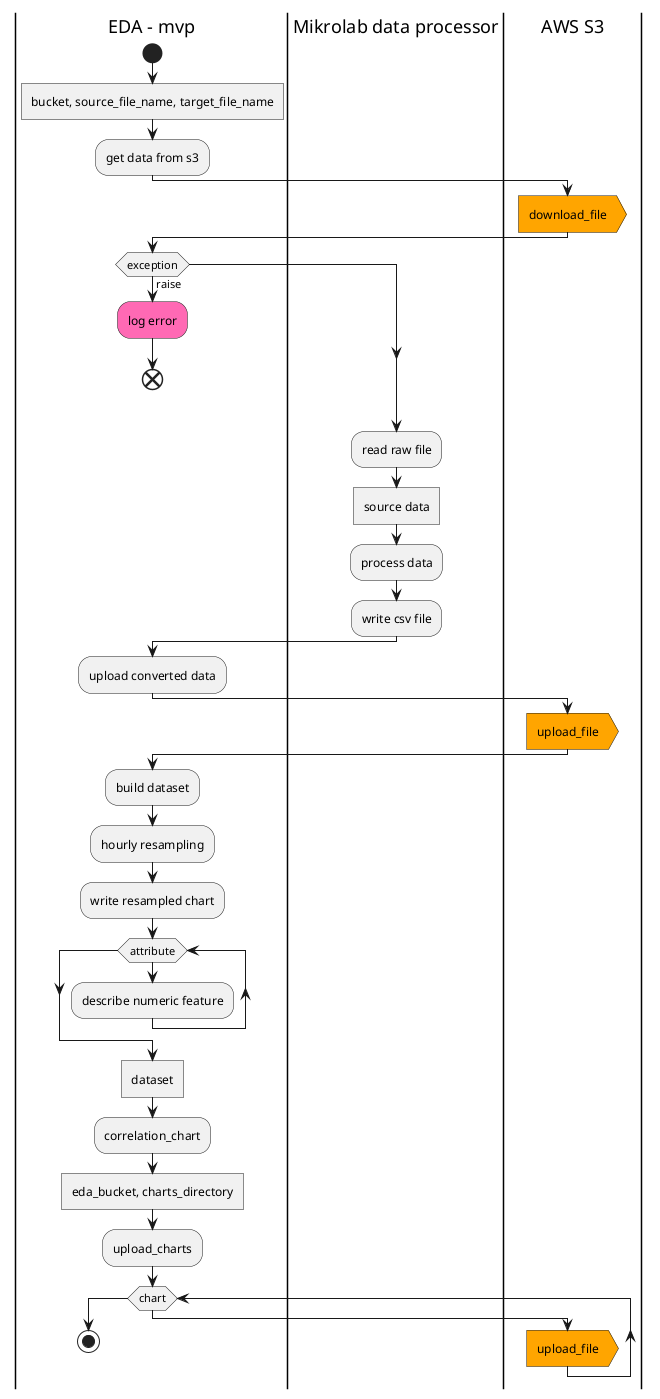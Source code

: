 @startuml
|EDA - mvp|
|Mikrolab data processor|
|AWS S3|
|EDA - mvp|

start
:bucket, source_file_name, target_file_name]
:get data from s3;
|AWS S3|
#Orange:download_file>
|EDA - mvp|
if (exception) then (raise)
    #HotPink:log error;
    end
endif
|Mikrolab data processor|
:read raw file;
:source data]
:process data;
:write csv file;
|EDA - mvp|
:upload converted data;
|AWS S3|
#Orange:upload_file>
|EDA - mvp|
:build dataset;
:hourly resampling;
:write resampled chart; 
while (attribute)
    :describe numeric feature;
endwhile
:dataset]
:correlation_chart;
:eda_bucket, charts_directory]
:upload_charts;
while (chart)
   |AWS S3|
    #Orange:upload_file>
    |EDA - mvp|
endwhile
stop
@enduml